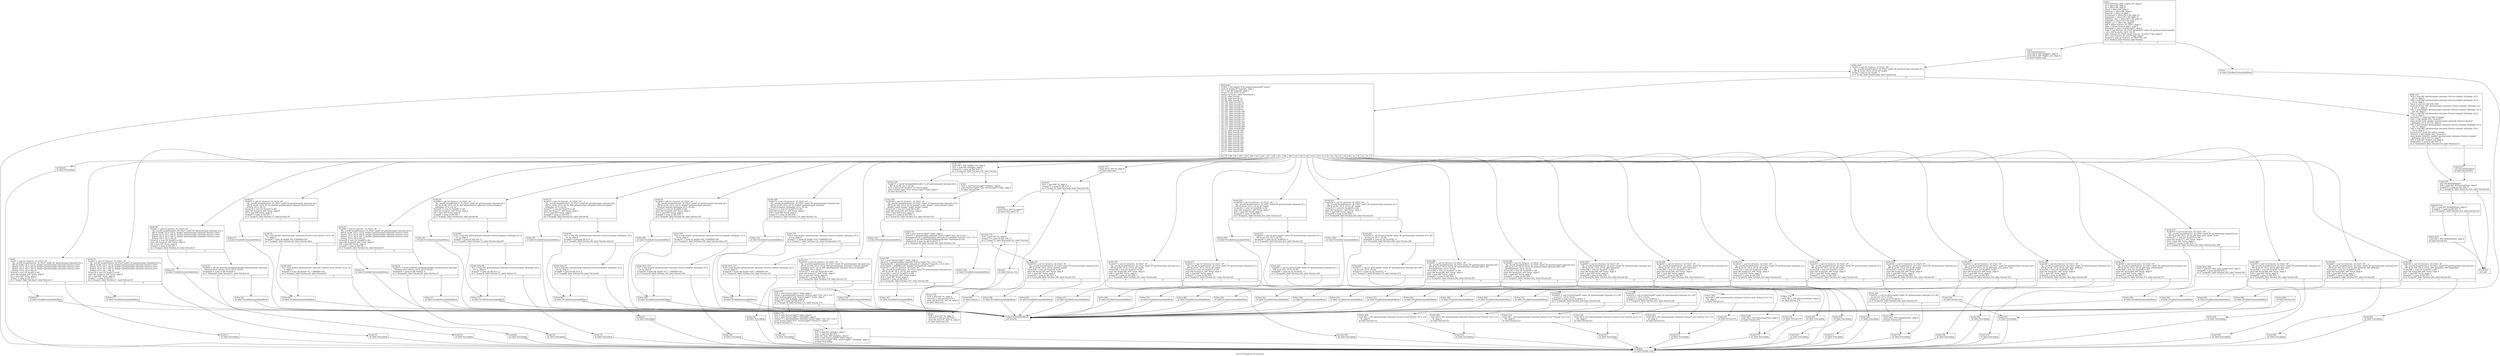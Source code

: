digraph "CFG for 'ReadEnvFile' function" {
	label="CFG for 'ReadEnvFile' function";

	Node0x5ec8160 [shape=record,label="{entry:\l  %EnvFileName.addr = alloca i8*, align 8\l  %i = alloca i64, align 8\l  %j = alloca i64, align 8\l  %stat = alloca i64, align 8\l  %dummy = alloca i64, align 8\l  %opcode = alloca i8, align 1\l  %command = alloca [30 x i8], align 16\l  %opparam = alloca [30 x i8], align 16\l  %dummy_char = alloca [60 x i8], align 16\l  %datafile = alloca [10 x i8], align 1\l  %lights_set = alloca i64, align 8\l  %pf = alloca %struct._IO_FILE*, align 8\l  %lptr = alloca %struct.light*, align 8\l  %lastlight = alloca %struct.light*, align 8\l  %call = call %struct._IO_FILE* @fopen(i8* undef, i8* getelementptr inbounds\l... ([2 x i8]* @.str.83, i32 0, i32 0))\l  store %struct._IO_FILE* %call, %struct._IO_FILE** %pf, align 8\l  %0 = load %struct._IO_FILE** %pf, align 8\l  %tobool = icmp ne %struct._IO_FILE* %0, null\l  br i1 %tobool, label %if.end, label %if.then\l|{<s0>T|<s1>F}}"];
	Node0x5ec8160:s0 -> Node0x5f25730;
	Node0x5ec8160:s1 -> Node0x5f256e0;
	Node0x5f256e0 [shape=record,label="{if.then:                                          \l  br label %UnifiedUnreachableBlock\l}"];
	Node0x5f256e0 -> Node0x5f28930;
	Node0x5f25730 [shape=record,label="{if.end:                                           \l  call void @InitEnv()\l  store i64 0, i64* @nlights, align 8\l  store i64 0, i64* %lights_set, align 8\l  br label %while.cond\l}"];
	Node0x5f25730 -> Node0x5f25780;
	Node0x5f25780 [shape=record,label="{while.cond:                                       \l  %call2 = call i32 (%struct._IO_FILE*, i8*, ...)\l... *@__isoc99_fscanf(%struct._IO_FILE* undef, i8* getelementptr inbounds ([3 x\l... i8]* @.str.85, i32 0, i32 0), i8* undef)\l  %cmp = icmp ne i32 %call2, -1\l  br i1 %cmp, label %while.body, label %while.end\l|{<s0>T|<s1>F}}"];
	Node0x5f25780:s0 -> Node0x5f257d0;
	Node0x5f25780:s1 -> Node0x5f28750;
	Node0x5f257d0 [shape=record,label="{while.body:                                       \l  %call4 = call signext i8 @LookupCommand(i8* undef)\l  store i8 %call4, i8* %opcode, align 1\l  %1 = load i8* %opcode, align 1\l  %conv = sext i8 %1 to i32\l  switch i32 %conv, label %sw.default [\l    i32 97, label %sw.bb\l    i32 98, label %sw.bb.12\l    i32 99, label %sw.bb.20\l    i32 100, label %sw.bb.32\l    i32 120, label %sw.bb.47\l    i32 106, label %sw.bb.59\l    i32 103, label %sw.bb.75\l    i32 104, label %sw.bb.93\l    i32 107, label %sw.bb.109\l    i32 102, label %sw.bb.125\l    i32 101, label %sw.bb.133\l    i32 108, label %sw.bb.175\l    i32 109, label %sw.bb.195\l    i32 110, label %sw.bb.211\l    i32 105, label %sw.bb.228\l    i32 119, label %sw.bb.254\l    i32 113, label %sw.bb.280\l    i32 115, label %sw.bb.288\l    i32 51, label %sw.bb.296\l    i32 52, label %sw.bb.304\l    i32 53, label %sw.bb.312\l    i32 54, label %sw.bb.321\l    i32 55, label %sw.bb.336\l    i32 56, label %sw.bb.351\l    i32 64, label %sw.bb.359\l    i32 35, label %sw.bb.367\l    i32 36, label %sw.bb.375\l    i32 42, label %sw.bb.386\l    i32 43, label %sw.bb.394\l    i32 37, label %sw.bb.402\l  ]\l|{<s0>def|<s1>97|<s2>98|<s3>99|<s4>100|<s5>120|<s6>106|<s7>103|<s8>104|<s9>107|<s10>102|<s11>101|<s12>108|<s13>109|<s14>110|<s15>105|<s16>119|<s17>113|<s18>115|<s19>51|<s20>52|<s21>53|<s22>54|<s23>55|<s24>56|<s25>64|<s26>35|<s27>36|<s28>42|<s29>43|<s30>37}}"];
	Node0x5f257d0:s0 -> Node0x5f286b0;
	Node0x5f257d0:s1 -> Node0x5f25820;
	Node0x5f257d0:s2 -> Node0x5f25910;
	Node0x5f257d0:s3 -> Node0x5f25a00;
	Node0x5f257d0:s4 -> Node0x5f25b90;
	Node0x5f257d0:s5 -> Node0x5f25d70;
	Node0x5f257d0:s6 -> Node0x5f25f00;
	Node0x5f257d0:s7 -> Node0x5f260e0;
	Node0x5f257d0:s8 -> Node0x5f262c0;
	Node0x5f257d0:s9 -> Node0x5f264a0;
	Node0x5f257d0:s10 -> Node0x5f26680;
	Node0x5f257d0:s11 -> Node0x5f26770;
	Node0x5f257d0:s12 -> Node0x5f26b30;
	Node0x5f257d0:s13 -> Node0x5f26ea0;
	Node0x5f257d0:s14 -> Node0x5f27080;
	Node0x5f257d0:s15 -> Node0x5f27260;
	Node0x5f257d0:s16 -> Node0x5f27530;
	Node0x5f257d0:s17 -> Node0x5f27800;
	Node0x5f257d0:s18 -> Node0x5f278f0;
	Node0x5f257d0:s19 -> Node0x5f279e0;
	Node0x5f257d0:s20 -> Node0x5f27ad0;
	Node0x5f257d0:s21 -> Node0x5f27bc0;
	Node0x5f257d0:s22 -> Node0x5f27cb0;
	Node0x5f257d0:s23 -> Node0x5f27e40;
	Node0x5f257d0:s24 -> Node0x5f27fd0;
	Node0x5f257d0:s25 -> Node0x5f280c0;
	Node0x5f257d0:s26 -> Node0x5f281b0;
	Node0x5f257d0:s27 -> Node0x5f282a0;
	Node0x5f257d0:s28 -> Node0x5f283e0;
	Node0x5f257d0:s29 -> Node0x5f284d0;
	Node0x5f257d0:s30 -> Node0x5f285c0;
	Node0x5f25820 [shape=record,label="{sw.bb:                                            \l  %call5 = call i32 (%struct._IO_FILE*, i8*, ...)\l... *@__isoc99_fscanf(%struct._IO_FILE* undef, i8* getelementptr inbounds ([12 x\l... i8]* @.str.86, i32 0, i32 0), double* getelementptr inbounds (%struct.view*\l... @View, i32 0, i32 0, i64 0), double* getelementptr inbounds (%struct.view*\l... @View, i32 0, i32 0, i64 1), double* getelementptr inbounds (%struct.view*\l... @View, i32 0, i32 0, i64 2))\l  %conv6 = sext i32 %call5 to i64\l  store i64 %conv6, i64* %stat, align 8\l  %2 = load i64* %stat, align 8\l  %cmp7 = icmp ne i64 %2, 3\l  br i1 %cmp7, label %if.then.9, label %if.end.11\l|{<s0>T|<s1>F}}"];
	Node0x5f25820:s0 -> Node0x5f25870;
	Node0x5f25820:s1 -> Node0x5f258c0;
	Node0x5f25870 [shape=record,label="{if.then.9:                                        \l  br label %UnifiedUnreachableBlock\l}"];
	Node0x5f25870 -> Node0x5f28930;
	Node0x5f258c0 [shape=record,label="{if.end.11:                                        \l  br label %sw.epilog\l}"];
	Node0x5f258c0 -> Node0x5f28700;
	Node0x5f25910 [shape=record,label="{sw.bb.12:                                         \l  %call13 = call i32 (%struct._IO_FILE*, i8*, ...)\l... *@__isoc99_fscanf(%struct._IO_FILE* undef, i8* getelementptr inbounds ([12 x\l... i8]* @.str.86, i32 0, i32 0), double* getelementptr inbounds (%struct.view*\l... @View, i32 0, i32 1, i64 0), double* getelementptr inbounds (%struct.view*\l... @View, i32 0, i32 1, i64 1), double* getelementptr inbounds (%struct.view*\l... @View, i32 0, i32 1, i64 2))\l  %conv14 = sext i32 %call13 to i64\l  store i64 %conv14, i64* %stat, align 8\l  %3 = load i64* %stat, align 8\l  %cmp15 = icmp ne i64 %3, 3\l  br i1 %cmp15, label %if.then.17, label %if.end.19\l|{<s0>T|<s1>F}}"];
	Node0x5f25910:s0 -> Node0x5f25960;
	Node0x5f25910:s1 -> Node0x5f259b0;
	Node0x5f25960 [shape=record,label="{if.then.17:                                       \l  br label %UnifiedUnreachableBlock\l}"];
	Node0x5f25960 -> Node0x5f28930;
	Node0x5f259b0 [shape=record,label="{if.end.19:                                        \l  br label %sw.epilog\l}"];
	Node0x5f259b0 -> Node0x5f28700;
	Node0x5f25a00 [shape=record,label="{sw.bb.20:                                         \l  %call21 = call i32 (%struct._IO_FILE*, i8*, ...)\l... *@__isoc99_fscanf(%struct._IO_FILE* undef, i8* getelementptr inbounds ([12 x\l... i8]* @.str.86, i32 0, i32 0), double* getelementptr inbounds (%struct.view*\l... @View, i32 0, i32 5, i64 0), double* getelementptr inbounds (%struct.view*\l... @View, i32 0, i32 5, i64 1), double* getelementptr inbounds (%struct.view*\l... @View, i32 0, i32 5, i64 2))\l  %conv22 = sext i32 %call21 to i64\l  store i64 %conv22, i64* %stat, align 8\l  %4 = load i64* %stat, align 8\l  %cmp23 = icmp ne i64 %4, 3\l  br i1 %cmp23, label %if.then.25, label %if.end.27\l|{<s0>T|<s1>F}}"];
	Node0x5f25a00:s0 -> Node0x5f25a50;
	Node0x5f25a00:s1 -> Node0x5f25aa0;
	Node0x5f25a50 [shape=record,label="{if.then.25:                                       \l  br label %UnifiedUnreachableBlock\l}"];
	Node0x5f25a50 -> Node0x5f28930;
	Node0x5f25aa0 [shape=record,label="{if.end.27:                                        \l  %call28 = call i64 @VerifyColorRange(double* getelementptr inbounds\l... (%struct.view* @View, i32 0, i32 5, i32 0))\l  %tobool29 = icmp ne i64 %call28, 0\l  br i1 %tobool29, label %if.end.31, label %if.then.30\l|{<s0>T|<s1>F}}"];
	Node0x5f25aa0:s0 -> Node0x5f25b40;
	Node0x5f25aa0:s1 -> Node0x5f25af0;
	Node0x5f25af0 [shape=record,label="{if.then.30:                                       \l  br label %UnifiedUnreachableBlock\l}"];
	Node0x5f25af0 -> Node0x5f28930;
	Node0x5f25b40 [shape=record,label="{if.end.31:                                        \l  br label %sw.epilog\l}"];
	Node0x5f25b40 -> Node0x5f28700;
	Node0x5f25b90 [shape=record,label="{sw.bb.32:                                         \l  %call33 = call i32 (%struct._IO_FILE*, i8*, ...)\l... *@__isoc99_fscanf(%struct._IO_FILE* undef, i8* getelementptr inbounds ([4 x\l... i8]* @.str.90, i32 0, i32 0), double* getelementptr inbounds (%struct.view*\l... @View, i32 0, i32 7))\l  %conv34 = sext i32 %call33 to i64\l  store i64 %conv34, i64* %stat, align 8\l  %5 = load i64* %stat, align 8\l  %cmp35 = icmp ne i64 %5, 1\l  br i1 %cmp35, label %if.then.37, label %if.end.39\l|{<s0>T|<s1>F}}"];
	Node0x5f25b90:s0 -> Node0x5f25be0;
	Node0x5f25b90:s1 -> Node0x5f25c30;
	Node0x5f25be0 [shape=record,label="{if.then.37:                                       \l  br label %UnifiedUnreachableBlock\l}"];
	Node0x5f25be0 -> Node0x5f28930;
	Node0x5f25c30 [shape=record,label="{if.end.39:                                        \l  %6 = load double* getelementptr inbounds (%struct.view* @View, i32 0, i32\l... 7), align 8\l  %cmp40 = fcmp olt double %6, 0.000000e+00\l  br i1 %cmp40, label %if.then.44, label %lor.lhs.false\l|{<s0>T|<s1>F}}"];
	Node0x5f25c30:s0 -> Node0x5f25cd0;
	Node0x5f25c30:s1 -> Node0x5f25c80;
	Node0x5f25c80 [shape=record,label="{lor.lhs.false:                                    \l  %7 = load double* getelementptr inbounds (%struct.view* @View, i32 0, i32\l... 7), align 8\l  %cmp42 = fcmp ogt double %7, 1.000000e+02\l  br i1 %cmp42, label %if.then.44, label %if.end.46\l|{<s0>T|<s1>F}}"];
	Node0x5f25c80:s0 -> Node0x5f25cd0;
	Node0x5f25c80:s1 -> Node0x5f25d20;
	Node0x5f25cd0 [shape=record,label="{if.then.44:                                       \l  br label %UnifiedUnreachableBlock\l}"];
	Node0x5f25cd0 -> Node0x5f28930;
	Node0x5f25d20 [shape=record,label="{if.end.46:                                        \l  br label %sw.epilog\l}"];
	Node0x5f25d20 -> Node0x5f28700;
	Node0x5f25d70 [shape=record,label="{sw.bb.47:                                         \l  %call48 = call i32 (%struct._IO_FILE*, i8*, ...)\l... *@__isoc99_fscanf(%struct._IO_FILE* undef, i8* getelementptr inbounds ([12 x\l... i8]* @.str.86, i32 0, i32 0), double* getelementptr inbounds (%struct.view*\l... @View, i32 0, i32 8, i64 0), double* getelementptr inbounds (%struct.view*\l... @View, i32 0, i32 8, i64 1), double* getelementptr inbounds (%struct.view*\l... @View, i32 0, i32 8, i64 2))\l  %conv49 = sext i32 %call48 to i64\l  store i64 %conv49, i64* %stat, align 8\l  %8 = load i64* %stat, align 8\l  %cmp50 = icmp ne i64 %8, 3\l  br i1 %cmp50, label %if.then.52, label %if.end.54\l|{<s0>T|<s1>F}}"];
	Node0x5f25d70:s0 -> Node0x5f25dc0;
	Node0x5f25d70:s1 -> Node0x5f25e10;
	Node0x5f25dc0 [shape=record,label="{if.then.52:                                       \l  br label %UnifiedUnreachableBlock\l}"];
	Node0x5f25dc0 -> Node0x5f28930;
	Node0x5f25e10 [shape=record,label="{if.end.54:                                        \l  %call55 = call i64 @VerifyColorRange(double* getelementptr inbounds\l... (%struct.view* @View, i32 0, i32 8, i32 0))\l  %tobool56 = icmp ne i64 %call55, 0\l  br i1 %tobool56, label %if.end.58, label %if.then.57\l|{<s0>T|<s1>F}}"];
	Node0x5f25e10:s0 -> Node0x5f25eb0;
	Node0x5f25e10:s1 -> Node0x5f25e60;
	Node0x5f25e60 [shape=record,label="{if.then.57:                                       \l  br label %UnifiedUnreachableBlock\l}"];
	Node0x5f25e60 -> Node0x5f28930;
	Node0x5f25eb0 [shape=record,label="{if.end.58:                                        \l  br label %sw.epilog\l}"];
	Node0x5f25eb0 -> Node0x5f28700;
	Node0x5f25f00 [shape=record,label="{sw.bb.59:                                         \l  %call60 = call i32 (%struct._IO_FILE*, i8*, ...)\l... *@__isoc99_fscanf(%struct._IO_FILE* undef, i8* getelementptr inbounds ([4 x\l... i8]* @.str.94, i32 0, i32 0), i64* getelementptr inbounds (%struct.display*\l... @Display, i32 0, i32 1))\l  %conv61 = sext i32 %call60 to i64\l  store i64 %conv61, i64* %stat, align 8\l  %9 = load i64* %stat, align 8\l  %cmp62 = icmp ne i64 %9, 1\l  br i1 %cmp62, label %if.then.64, label %if.end.66\l|{<s0>T|<s1>F}}"];
	Node0x5f25f00:s0 -> Node0x5f25f50;
	Node0x5f25f00:s1 -> Node0x5f25fa0;
	Node0x5f25f50 [shape=record,label="{if.then.64:                                       \l  br label %UnifiedUnreachableBlock\l}"];
	Node0x5f25f50 -> Node0x5f28930;
	Node0x5f25fa0 [shape=record,label="{if.end.66:                                        \l  %10 = load i64* getelementptr inbounds (%struct.display* @Display, i32 0,\l... i32 1), align 8\l  %cmp67 = icmp slt i64 %10, 0\l  br i1 %cmp67, label %if.then.72, label %lor.lhs.false.69\l|{<s0>T|<s1>F}}"];
	Node0x5f25fa0:s0 -> Node0x5f26040;
	Node0x5f25fa0:s1 -> Node0x5f25ff0;
	Node0x5f25ff0 [shape=record,label="{lor.lhs.false.69:                                 \l  %11 = load i64* getelementptr inbounds (%struct.display* @Display, i32 0,\l... i32 1), align 8\l  %cmp70 = icmp sgt i64 %11, 3\l  br i1 %cmp70, label %if.then.72, label %if.end.74\l|{<s0>T|<s1>F}}"];
	Node0x5f25ff0:s0 -> Node0x5f26040;
	Node0x5f25ff0:s1 -> Node0x5f26090;
	Node0x5f26040 [shape=record,label="{if.then.72:                                       \l  br label %UnifiedUnreachableBlock\l}"];
	Node0x5f26040 -> Node0x5f28930;
	Node0x5f26090 [shape=record,label="{if.end.74:                                        \l  br label %sw.epilog\l}"];
	Node0x5f26090 -> Node0x5f28700;
	Node0x5f260e0 [shape=record,label="{sw.bb.75:                                         \l  %call76 = call i32 (%struct._IO_FILE*, i8*, ...)\l... *@__isoc99_fscanf(%struct._IO_FILE* undef, i8* getelementptr inbounds ([4 x\l... i8]* @.str.94, i32 0, i32 0), i64* getelementptr inbounds (%struct.display*\l... @Display, i32 0, i32 0))\l  %conv77 = sext i32 %call76 to i64\l  store i64 %conv77, i64* %stat, align 8\l  %12 = load i64* %stat, align 8\l  %cmp80 = icmp ne i64 %12, 1\l  br i1 %cmp80, label %if.then.82, label %if.end.84\l|{<s0>T|<s1>F}}"];
	Node0x5f260e0:s0 -> Node0x5f26130;
	Node0x5f260e0:s1 -> Node0x5f26180;
	Node0x5f26130 [shape=record,label="{if.then.82:                                       \l  br label %UnifiedUnreachableBlock\l}"];
	Node0x5f26130 -> Node0x5f28930;
	Node0x5f26180 [shape=record,label="{if.end.84:                                        \l  %13 = load i64* getelementptr inbounds (%struct.display* @Display, i32 0,\l... i32 0), align 8\l  %cmp85 = icmp sgt i64 %13, 5\l  br i1 %cmp85, label %if.then.90, label %lor.lhs.false.87\l|{<s0>T|<s1>F}}"];
	Node0x5f26180:s0 -> Node0x5f26220;
	Node0x5f26180:s1 -> Node0x5f261d0;
	Node0x5f261d0 [shape=record,label="{lor.lhs.false.87:                                 \l  %14 = load i64* getelementptr inbounds (%struct.display* @Display, i32 0,\l... i32 0), align 8\l  %cmp88 = icmp slt i64 %14, 0\l  br i1 %cmp88, label %if.then.90, label %if.end.92\l|{<s0>T|<s1>F}}"];
	Node0x5f261d0:s0 -> Node0x5f26220;
	Node0x5f261d0:s1 -> Node0x5f26270;
	Node0x5f26220 [shape=record,label="{if.then.90:                                       \l  br label %UnifiedUnreachableBlock\l}"];
	Node0x5f26220 -> Node0x5f28930;
	Node0x5f26270 [shape=record,label="{if.end.92:                                        \l  br label %sw.epilog\l}"];
	Node0x5f26270 -> Node0x5f28700;
	Node0x5f262c0 [shape=record,label="{sw.bb.93:                                         \l  %call94 = call i32 (%struct._IO_FILE*, i8*, ...)\l... *@__isoc99_fscanf(%struct._IO_FILE* undef, i8* getelementptr inbounds ([4 x\l... i8]* @.str.90, i32 0, i32 0), double* getelementptr inbounds\l... (%struct.display* @Display, i32 0, i32 8))\l  %conv95 = sext i32 %call94 to i64\l  store i64 %conv95, i64* %stat, align 8\l  %15 = load i64* %stat, align 8\l  %cmp96 = icmp ne i64 %15, 1\l  br i1 %cmp96, label %if.then.98, label %if.end.100\l|{<s0>T|<s1>F}}"];
	Node0x5f262c0:s0 -> Node0x5f26310;
	Node0x5f262c0:s1 -> Node0x5f26360;
	Node0x5f26310 [shape=record,label="{if.then.98:                                       \l  br label %UnifiedUnreachableBlock\l}"];
	Node0x5f26310 -> Node0x5f28930;
	Node0x5f26360 [shape=record,label="{if.end.100:                                       \l  %16 = load double* getelementptr inbounds (%struct.display* @Display, i32 0,\l... i32 8), align 8\l  %cmp101 = fcmp olt double %16, 0.000000e+00\l  br i1 %cmp101, label %if.then.106, label %lor.lhs.false.103\l|{<s0>T|<s1>F}}"];
	Node0x5f26360:s0 -> Node0x5f26400;
	Node0x5f26360:s1 -> Node0x5f263b0;
	Node0x5f263b0 [shape=record,label="{lor.lhs.false.103:                                \l  %17 = load double* getelementptr inbounds (%struct.display* @Display, i32 0,\l... i32 8), align 8\l  %cmp104 = fcmp ogt double %17, 1.000000e+00\l  br i1 %cmp104, label %if.then.106, label %if.end.108\l|{<s0>T|<s1>F}}"];
	Node0x5f263b0:s0 -> Node0x5f26400;
	Node0x5f263b0:s1 -> Node0x5f26450;
	Node0x5f26400 [shape=record,label="{if.then.106:                                      \l  br label %UnifiedUnreachableBlock\l}"];
	Node0x5f26400 -> Node0x5f28930;
	Node0x5f26450 [shape=record,label="{if.end.108:                                       \l  br label %sw.epilog\l}"];
	Node0x5f26450 -> Node0x5f28700;
	Node0x5f264a0 [shape=record,label="{sw.bb.109:                                        \l  %call110 = call i32 (%struct._IO_FILE*, i8*, ...)\l... *@__isoc99_fscanf(%struct._IO_FILE* undef, i8* getelementptr inbounds ([4 x\l... i8]* @.str.90, i32 0, i32 0), double* getelementptr inbounds\l... (%struct.display* @Display, i32 0, i32 4))\l  %conv111 = sext i32 %call110 to i64\l  store i64 %conv111, i64* %stat, align 8\l  %18 = load i64* %stat, align 8\l  %cmp112 = icmp ne i64 %18, 1\l  br i1 %cmp112, label %if.then.114, label %if.end.116\l|{<s0>T|<s1>F}}"];
	Node0x5f264a0:s0 -> Node0x5f264f0;
	Node0x5f264a0:s1 -> Node0x5f26540;
	Node0x5f264f0 [shape=record,label="{if.then.114:                                      \l  br label %UnifiedUnreachableBlock\l}"];
	Node0x5f264f0 -> Node0x5f28930;
	Node0x5f26540 [shape=record,label="{if.end.116:                                       \l  %19 = load double* getelementptr inbounds (%struct.display* @Display, i32 0,\l... i32 4), align 8\l  %cmp117 = fcmp olt double %19, 0.000000e+00\l  br i1 %cmp117, label %if.then.122, label %lor.lhs.false.119\l|{<s0>T|<s1>F}}"];
	Node0x5f26540:s0 -> Node0x5f265e0;
	Node0x5f26540:s1 -> Node0x5f26590;
	Node0x5f26590 [shape=record,label="{lor.lhs.false.119:                                \l  %20 = load double* getelementptr inbounds (%struct.display* @Display, i32 0,\l... i32 4), align 8\l  %cmp120 = fcmp ogt double %20, 1.000000e+00\l  br i1 %cmp120, label %if.then.122, label %if.end.124\l|{<s0>T|<s1>F}}"];
	Node0x5f26590:s0 -> Node0x5f265e0;
	Node0x5f26590:s1 -> Node0x5f26630;
	Node0x5f265e0 [shape=record,label="{if.then.122:                                      \l  br label %UnifiedUnreachableBlock\l}"];
	Node0x5f265e0 -> Node0x5f28930;
	Node0x5f26630 [shape=record,label="{if.end.124:                                       \l  br label %sw.epilog\l}"];
	Node0x5f26630 -> Node0x5f28700;
	Node0x5f26680 [shape=record,label="{sw.bb.125:                                        \l  %call126 = call i32 (%struct._IO_FILE*, i8*, ...)\l... *@__isoc99_fscanf(%struct._IO_FILE* undef, i8* getelementptr inbounds ([8 x\l... i8]* @.str.104, i32 0, i32 0), i64* getelementptr inbounds (%struct.display*\l... @Display, i32 0, i32 5), i64* getelementptr inbounds (%struct.display*\l... @Display, i32 0, i32 6))\l  %conv127 = sext i32 %call126 to i64\l  store i64 %conv127, i64* %stat, align 8\l  %21 = load i64* %stat, align 8\l  %cmp128 = icmp ne i64 %21, 2\l  br i1 %cmp128, label %if.then.130, label %if.end.132\l|{<s0>T|<s1>F}}"];
	Node0x5f26680:s0 -> Node0x5f266d0;
	Node0x5f26680:s1 -> Node0x5f26720;
	Node0x5f266d0 [shape=record,label="{if.then.130:                                      \l  br label %UnifiedUnreachableBlock\l}"];
	Node0x5f266d0 -> Node0x5f28930;
	Node0x5f26720 [shape=record,label="{if.end.132:                                       \l  br label %sw.epilog\l}"];
	Node0x5f26720 -> Node0x5f28700;
	Node0x5f26770 [shape=record,label="{sw.bb.133:                                        \l  store i64 1, i64* %lights_set, align 8\l  %22 = load i64* @nlights, align 8\l  %cmp134 = icmp sgt i64 %22, 0\l  br i1 %cmp134, label %if.then.136, label %if.else\l|{<s0>T|<s1>F}}"];
	Node0x5f26770:s0 -> Node0x5f267c0;
	Node0x5f26770:s1 -> Node0x5f26810;
	Node0x5f267c0 [shape=record,label="{if.then.136:                                      \l  %call137 = call i8* @GlobalMalloc(i64 72, i8* getelementptr inbounds ([6 x\l... i8]* @.str.80, i32 0, i32 0))\l  %23 = bitcast i8* %call137 to %struct.light*\l  store %struct.light* %23, %struct.light** %lptr, align 8\l  br label %if.end.138\l}"];
	Node0x5f267c0 -> Node0x5f26860;
	Node0x5f26810 [shape=record,label="{if.else:                                          \l  %24 = load %struct.light** @lights, align 8\l  store %struct.light* %24, %struct.light** %lptr, align 8\l  br label %if.end.138\l}"];
	Node0x5f26810 -> Node0x5f26860;
	Node0x5f26860 [shape=record,label="{if.end.138:                                       \l  %call148 = call i32 (%struct._IO_FILE*, i8*, ...)\l... *@__isoc99_fscanf(%struct._IO_FILE* undef, i8* getelementptr inbounds ([24 x\l... i8]* @.str.106, i32 0, i32 0), double* undef, double* undef, double* undef,\l... double* undef, double* undef, double* undef)\l  %conv149 = sext i32 %call148 to i64\l  store i64 %conv149, i64* %stat, align 8\l  %25 = load i64* %stat, align 8\l  %cmp150 = icmp ne i64 %25, 6\l  br i1 %cmp150, label %if.then.152, label %if.end.154\l|{<s0>T|<s1>F}}"];
	Node0x5f26860:s0 -> Node0x5f268b0;
	Node0x5f26860:s1 -> Node0x5f26900;
	Node0x5f268b0 [shape=record,label="{if.then.152:                                      \l  br label %UnifiedUnreachableBlock\l}"];
	Node0x5f268b0 -> Node0x5f28930;
	Node0x5f26900 [shape=record,label="{if.end.154:                                       \l  %26 = load %struct.light** %lptr, align 8\l  %col155 = getelementptr inbounds %struct.light* %26, i32 0, i32 1\l  %arraydecay156 = getelementptr inbounds [3 x double]* %col155, i32 0, i32 0\l  %call157 = call i64 @VerifyColorRange(double* %arraydecay156)\l  %tobool158 = icmp ne i64 %call157, 0\l  br i1 %tobool158, label %if.end.160, label %if.then.159\l|{<s0>T|<s1>F}}"];
	Node0x5f26900:s0 -> Node0x5f269a0;
	Node0x5f26900:s1 -> Node0x5f26950;
	Node0x5f26950 [shape=record,label="{if.then.159:                                      \l  br label %UnifiedUnreachableBlock\l}"];
	Node0x5f26950 -> Node0x5f28930;
	Node0x5f269a0 [shape=record,label="{if.end.160:                                       \l  %27 = load %struct.light** %lptr, align 8\l  %pos161 = getelementptr inbounds %struct.light* %27, i32 0, i32 0\l  %arrayidx162 = getelementptr inbounds [4 x double]* %pos161, i32 0, i64 3\l  store double 1.000000e+00, double* %arrayidx162, align 8\l  %call163 = call i32 (%struct._IO_FILE*, i8*, ...)\l... *@__isoc99_fscanf(%struct._IO_FILE* undef, i8* getelementptr inbounds ([4 x\l... i8]* @.str.94, i32 0, i32 0), i64* undef)\l  %conv164 = sext i32 %call163 to i64\l  store i64 %conv164, i64* %stat, align 8\l  %28 = load i64* %stat, align 8\l  %cmp165 = icmp ne i64 %28, 1\l  br i1 %cmp165, label %if.then.167, label %if.end.169\l|{<s0>T|<s1>F}}"];
	Node0x5f269a0:s0 -> Node0x5f269f0;
	Node0x5f269a0:s1 -> Node0x5f26a40;
	Node0x5f269f0 [shape=record,label="{if.then.167:                                      \l  br label %UnifiedUnreachableBlock\l}"];
	Node0x5f269f0 -> Node0x5f28930;
	Node0x5f26a40 [shape=record,label="{if.end.169:                                       \l  %29 = load %struct.light** %lptr, align 8\l  %next = getelementptr inbounds %struct.light* %29, i32 0, i32 3\l  store %struct.light* null, %struct.light** %next, align 8\l  %30 = load i64* @nlights, align 8\l  %cmp170 = icmp sgt i64 %30, 0\l  br i1 %cmp170, label %if.then.172, label %if.end.174\l|{<s0>T|<s1>F}}"];
	Node0x5f26a40:s0 -> Node0x5f26a90;
	Node0x5f26a40:s1 -> Node0x5f26ae0;
	Node0x5f26a90 [shape=record,label="{if.then.172:                                      \l  %31 = load %struct.light** %lptr, align 8\l  %32 = load %struct.light** %lastlight, align 8\l  %next173 = getelementptr inbounds %struct.light* %32, i32 0, i32 3\l  store %struct.light* %31, %struct.light** %next173, align 8\l  br label %if.end.174\l}"];
	Node0x5f26a90 -> Node0x5f26ae0;
	Node0x5f26ae0 [shape=record,label="{if.end.174:                                       \l  %33 = load i64* @nlights, align 8\l  %inc = add nsw i64 %33, 1\l  store i64 %inc, i64* @nlights, align 8\l  %34 = load %struct.light** %lptr, align 8\l  store %struct.light* %34, %struct.light** %lastlight, align 8\l  br label %sw.epilog\l}"];
	Node0x5f26ae0 -> Node0x5f28700;
	Node0x5f26b30 [shape=record,label="{sw.bb.175:                                        \l  store i64 0, i64* %i, align 8\l  br label %for.cond\l}"];
	Node0x5f26b30 -> Node0x5f26b80;
	Node0x5f26b80 [shape=record,label="{for.cond:                                         \l  %35 = load i64* %i, align 8\l  %cmp176 = icmp slt i64 %35, 4\l  br i1 %cmp176, label %for.body, label %for.end.194\l|{<s0>T|<s1>F}}"];
	Node0x5f26b80:s0 -> Node0x5f26bd0;
	Node0x5f26b80:s1 -> Node0x5f26e50;
	Node0x5f26bd0 [shape=record,label="{for.body:                                         \l  store i64 0, i64* %j, align 8\l  br label %for.cond.178\l}"];
	Node0x5f26bd0 -> Node0x5f26c20;
	Node0x5f26c20 [shape=record,label="{for.cond.178:                                     \l  %36 = load i64* %j, align 8\l  %cmp179 = icmp slt i64 %36, 4\l  br i1 %cmp179, label %for.body.181, label %for.end\l|{<s0>T|<s1>F}}"];
	Node0x5f26c20:s0 -> Node0x5f26c70;
	Node0x5f26c20:s1 -> Node0x5f26db0;
	Node0x5f26c70 [shape=record,label="{for.body.181:                                     \l  %call184 = call i32 (%struct._IO_FILE*, i8*, ...)\l... *@__isoc99_fscanf(%struct._IO_FILE* undef, i8* getelementptr inbounds ([4 x\l... i8]* @.str.90, i32 0, i32 0), double* undef)\l  %conv185 = sext i32 %call184 to i64\l  store i64 %conv185, i64* %stat, align 8\l  %37 = load i64* %stat, align 8\l  %cmp186 = icmp ne i64 %37, 1\l  br i1 %cmp186, label %if.then.188, label %if.end.190\l|{<s0>T|<s1>F}}"];
	Node0x5f26c70:s0 -> Node0x5f26cc0;
	Node0x5f26c70:s1 -> Node0x5f26d10;
	Node0x5f26cc0 [shape=record,label="{if.then.188:                                      \l  br label %UnifiedUnreachableBlock\l}"];
	Node0x5f26cc0 -> Node0x5f28930;
	Node0x5f26d10 [shape=record,label="{if.end.190:                                       \l  br label %for.inc\l}"];
	Node0x5f26d10 -> Node0x5f26d60;
	Node0x5f26d60 [shape=record,label="{for.inc:                                          \l  %38 = load i64* %j, align 8\l  %inc191 = add nsw i64 %38, 1\l  store i64 %inc191, i64* %j, align 8\l  br label %for.cond.178\l}"];
	Node0x5f26d60 -> Node0x5f26c20;
	Node0x5f26db0 [shape=record,label="{for.end:                                          \l  br label %for.inc.192\l}"];
	Node0x5f26db0 -> Node0x5f26e00;
	Node0x5f26e00 [shape=record,label="{for.inc.192:                                      \l  %39 = load i64* %i, align 8\l  %inc193 = add nsw i64 %39, 1\l  store i64 %inc193, i64* %i, align 8\l  br label %for.cond\l}"];
	Node0x5f26e00 -> Node0x5f26b80;
	Node0x5f26e50 [shape=record,label="{for.end.194:                                      \l  br label %sw.epilog\l}"];
	Node0x5f26e50 -> Node0x5f28700;
	Node0x5f26ea0 [shape=record,label="{sw.bb.195:                                        \l  %call197 = call i32 (%struct._IO_FILE*, i8*, ...)\l... *@__isoc99_fscanf(%struct._IO_FILE* undef, i8* getelementptr inbounds ([3 x\l... i8]* @.str.85, i32 0, i32 0), i8* undef)\l  %conv198 = sext i32 %call197 to i64\l  store i64 %conv198, i64* %stat, align 8\l  %40 = load i64* %stat, align 8\l  %cmp199 = icmp ne i64 %40, 1\l  br i1 %cmp199, label %if.then.201, label %if.end.203\l|{<s0>T|<s1>F}}"];
	Node0x5f26ea0:s0 -> Node0x5f26ef0;
	Node0x5f26ea0:s1 -> Node0x5f26f40;
	Node0x5f26ef0 [shape=record,label="{if.then.201:                                      \l  br label %UnifiedUnreachableBlock\l}"];
	Node0x5f26ef0 -> Node0x5f28930;
	Node0x5f26f40 [shape=record,label="{if.end.203:                                       \l  %call205 = call i32 @strcmp(i8* undef, i8* getelementptr inbounds ([3 x i8]*\l... @.str.111, i32 0, i32 0))\l  %cmp206 = icmp eq i32 %call205, 0\l  br i1 %cmp206, label %if.then.208, label %if.else.209\l|{<s0>T|<s1>F}}"];
	Node0x5f26f40:s0 -> Node0x5f26f90;
	Node0x5f26f40:s1 -> Node0x5f26fe0;
	Node0x5f26f90 [shape=record,label="{if.then.208:                                      \l  store i64 1, i64* getelementptr inbounds (%struct.view* @View, i32 0, i32\l... 9), align 8\l  br label %if.end.210\l}"];
	Node0x5f26f90 -> Node0x5f27030;
	Node0x5f26fe0 [shape=record,label="{if.else.209:                                      \l  store i64 0, i64* getelementptr inbounds (%struct.view* @View, i32 0, i32\l... 9), align 8\l  br label %if.end.210\l}"];
	Node0x5f26fe0 -> Node0x5f27030;
	Node0x5f27030 [shape=record,label="{if.end.210:                                       \l  br label %sw.epilog\l}"];
	Node0x5f27030 -> Node0x5f28700;
	Node0x5f27080 [shape=record,label="{sw.bb.211:                                        \l  %call213 = call i32 (%struct._IO_FILE*, i8*, ...)\l... *@__isoc99_fscanf(%struct._IO_FILE* undef, i8* getelementptr inbounds ([3 x\l... i8]* @.str.85, i32 0, i32 0), i8* undef)\l  %conv214 = sext i32 %call213 to i64\l  store i64 %conv214, i64* %stat, align 8\l  %41 = load i64* %stat, align 8\l  %cmp215 = icmp ne i64 %41, 1\l  br i1 %cmp215, label %if.then.217, label %if.end.220\l|{<s0>T|<s1>F}}"];
	Node0x5f27080:s0 -> Node0x5f270d0;
	Node0x5f27080:s1 -> Node0x5f27120;
	Node0x5f270d0 [shape=record,label="{if.then.217:                                      \l  br label %UnifiedUnreachableBlock\l}"];
	Node0x5f270d0 -> Node0x5f28930;
	Node0x5f27120 [shape=record,label="{if.end.220:                                       \l  %call222 = call i32 @strcmp(i8* undef, i8* getelementptr inbounds ([3 x i8]*\l... @.str.111, i32 0, i32 0))\l  %cmp223 = icmp eq i32 %call222, 0\l  br i1 %cmp223, label %if.then.225, label %if.else.226\l|{<s0>T|<s1>F}}"];
	Node0x5f27120:s0 -> Node0x5f27170;
	Node0x5f27120:s1 -> Node0x5f271c0;
	Node0x5f27170 [shape=record,label="{if.then.225:                                      \l  store i64 1, i64* getelementptr inbounds (%struct.view* @View, i32 0, i32\l... 10), align 8\l  br label %if.end.227\l}"];
	Node0x5f27170 -> Node0x5f27210;
	Node0x5f271c0 [shape=record,label="{if.else.226:                                      \l  store i64 0, i64* getelementptr inbounds (%struct.view* @View, i32 0, i32\l... 10), align 8\l  br label %if.end.227\l}"];
	Node0x5f271c0 -> Node0x5f27210;
	Node0x5f27210 [shape=record,label="{if.end.227:                                       \l  br label %sw.epilog\l}"];
	Node0x5f27210 -> Node0x5f28700;
	Node0x5f27260 [shape=record,label="{sw.bb.228:                                        \l  %call230 = call i32 (%struct._IO_FILE*, i8*, ...)\l... *@__isoc99_fscanf(%struct._IO_FILE* undef, i8* getelementptr inbounds ([3 x\l... i8]* @.str.85, i32 0, i32 0), i8* undef)\l  %conv231 = sext i32 %call230 to i64\l  store i64 %conv231, i64* %stat, align 8\l  %42 = load i64* %stat, align 8\l  %cmp232 = icmp ne i64 %42, 1\l  br i1 %cmp232, label %if.then.234, label %if.end.237\l|{<s0>T|<s1>F}}"];
	Node0x5f27260:s0 -> Node0x5f272b0;
	Node0x5f27260:s1 -> Node0x5f27300;
	Node0x5f272b0 [shape=record,label="{if.then.234:                                      \l  br label %UnifiedUnreachableBlock\l}"];
	Node0x5f272b0 -> Node0x5f28930;
	Node0x5f27300 [shape=record,label="{if.end.237:                                       \l  %call239 = call i32 @strcmp(i8* undef, i8* getelementptr inbounds ([12 x\l... i8]* @.str.114, i32 0, i32 0))\l  %cmp240 = icmp eq i32 %call239, 0\l  br i1 %cmp240, label %if.then.242, label %if.else.243\l|{<s0>T|<s1>F}}"];
	Node0x5f27300:s0 -> Node0x5f27350;
	Node0x5f27300:s1 -> Node0x5f273a0;
	Node0x5f27350 [shape=record,label="{if.then.242:                                      \l  store i64 0, i64* getelementptr inbounds (%struct.view* @View, i32 0, i32\l... 6), align 8\l  br label %if.end.253\l}"];
	Node0x5f27350 -> Node0x5f274e0;
	Node0x5f273a0 [shape=record,label="{if.else.243:                                      \l  %call245 = call i32 @strcmp(i8* undef, i8* getelementptr inbounds ([13 x\l... i8]* @.str.115, i32 0, i32 0))\l  %cmp246 = icmp eq i32 %call245, 0\l  br i1 %cmp246, label %if.then.248, label %if.else.249\l|{<s0>T|<s1>F}}"];
	Node0x5f273a0:s0 -> Node0x5f273f0;
	Node0x5f273a0:s1 -> Node0x5f27440;
	Node0x5f273f0 [shape=record,label="{if.then.248:                                      \l  store i64 1, i64* getelementptr inbounds (%struct.view* @View, i32 0, i32\l... 6), align 8\l  br label %if.end.252\l}"];
	Node0x5f273f0 -> Node0x5f27490;
	Node0x5f27440 [shape=record,label="{if.else.249:                                      \l  br label %UnifiedUnreachableBlock\l}"];
	Node0x5f27440 -> Node0x5f28930;
	Node0x5f27490 [shape=record,label="{if.end.252:                                       \l  br label %if.end.253\l}"];
	Node0x5f27490 -> Node0x5f274e0;
	Node0x5f274e0 [shape=record,label="{if.end.253:                                       \l  br label %sw.epilog\l}"];
	Node0x5f274e0 -> Node0x5f28700;
	Node0x5f27530 [shape=record,label="{sw.bb.254:                                        \l  %call256 = call i32 (%struct._IO_FILE*, i8*, ...)\l... *@__isoc99_fscanf(%struct._IO_FILE* undef, i8* getelementptr inbounds ([3 x\l... i8]* @.str.85, i32 0, i32 0), i8* undef)\l  %conv257 = sext i32 %call256 to i64\l  store i64 %conv257, i64* %stat, align 8\l  %43 = load i64* %stat, align 8\l  %cmp258 = icmp ne i64 %43, 1\l  br i1 %cmp258, label %if.then.260, label %if.end.263\l|{<s0>T|<s1>F}}"];
	Node0x5f27530:s0 -> Node0x5f27580;
	Node0x5f27530:s1 -> Node0x5f275d0;
	Node0x5f27580 [shape=record,label="{if.then.260:                                      \l  br label %UnifiedUnreachableBlock\l}"];
	Node0x5f27580 -> Node0x5f28930;
	Node0x5f275d0 [shape=record,label="{if.end.263:                                       \l  %call265 = call i32 @strcmp(i8* undef, i8* getelementptr inbounds ([5 x i8]*\l... @.str.118, i32 0, i32 0))\l  %cmp266 = icmp eq i32 %call265, 0\l  br i1 %cmp266, label %if.then.268, label %if.else.269\l|{<s0>T|<s1>F}}"];
	Node0x5f275d0:s0 -> Node0x5f27620;
	Node0x5f275d0:s1 -> Node0x5f27670;
	Node0x5f27620 [shape=record,label="{if.then.268:                                      \l  store i64 0, i64* @TraversalType, align 8\l  br label %if.end.279\l}"];
	Node0x5f27620 -> Node0x5f277b0;
	Node0x5f27670 [shape=record,label="{if.else.269:                                      \l  %call271 = call i32 @strcmp(i8* undef, i8* getelementptr inbounds ([9 x i8]*\l... @.str.119, i32 0, i32 0))\l  %cmp272 = icmp eq i32 %call271, 0\l  br i1 %cmp272, label %if.then.274, label %if.else.275\l|{<s0>T|<s1>F}}"];
	Node0x5f27670:s0 -> Node0x5f276c0;
	Node0x5f27670:s1 -> Node0x5f27710;
	Node0x5f276c0 [shape=record,label="{if.then.274:                                      \l  store i64 1, i64* @TraversalType, align 8\l  br label %if.end.278\l}"];
	Node0x5f276c0 -> Node0x5f27760;
	Node0x5f27710 [shape=record,label="{if.else.275:                                      \l  br label %UnifiedUnreachableBlock\l}"];
	Node0x5f27710 -> Node0x5f28930;
	Node0x5f27760 [shape=record,label="{if.end.278:                                       \l  br label %if.end.279\l}"];
	Node0x5f27760 -> Node0x5f277b0;
	Node0x5f277b0 [shape=record,label="{if.end.279:                                       \l  br label %sw.epilog\l}"];
	Node0x5f277b0 -> Node0x5f28700;
	Node0x5f27800 [shape=record,label="{sw.bb.280:                                        \l  %call281 = call i32 (%struct._IO_FILE*, i8*, ...)\l... *@__isoc99_fscanf(%struct._IO_FILE* undef, i8* getelementptr inbounds ([4 x\l... i8]* @.str.121, i32 0, i32 0), i8* getelementptr inbounds ([80 x i8]*\l... @GeoFileName, i32 0, i32 0))\l  %conv282 = sext i32 %call281 to i64\l  store i64 %conv282, i64* %stat, align 8\l  %44 = load i64* %stat, align 8\l  %cmp283 = icmp ne i64 %44, 1\l  br i1 %cmp283, label %if.then.285, label %if.end.287\l|{<s0>T|<s1>F}}"];
	Node0x5f27800:s0 -> Node0x5f27850;
	Node0x5f27800:s1 -> Node0x5f278a0;
	Node0x5f27850 [shape=record,label="{if.then.285:                                      \l  br label %UnifiedUnreachableBlock\l}"];
	Node0x5f27850 -> Node0x5f28930;
	Node0x5f278a0 [shape=record,label="{if.end.287:                                       \l  br label %sw.epilog\l}"];
	Node0x5f278a0 -> Node0x5f28700;
	Node0x5f278f0 [shape=record,label="{sw.bb.288:                                        \l  %call289 = call i32 (%struct._IO_FILE*, i8*, ...)\l... *@__isoc99_fscanf(%struct._IO_FILE* undef, i8* getelementptr inbounds ([4 x\l... i8]* @.str.121, i32 0, i32 0), i8* getelementptr inbounds ([80 x i8]*\l... @PicFileName, i32 0, i32 0))\l  %conv290 = sext i32 %call289 to i64\l  store i64 %conv290, i64* %stat, align 8\l  %45 = load i64* %stat, align 8\l  %cmp291 = icmp ne i64 %45, 1\l  br i1 %cmp291, label %if.then.293, label %if.end.295\l|{<s0>T|<s1>F}}"];
	Node0x5f278f0:s0 -> Node0x5f27940;
	Node0x5f278f0:s1 -> Node0x5f27990;
	Node0x5f27940 [shape=record,label="{if.then.293:                                      \l  br label %UnifiedUnreachableBlock\l}"];
	Node0x5f27940 -> Node0x5f28930;
	Node0x5f27990 [shape=record,label="{if.end.295:                                       \l  br label %sw.epilog\l}"];
	Node0x5f27990 -> Node0x5f28700;
	Node0x5f279e0 [shape=record,label="{sw.bb.296:                                        \l  %call297 = call i32 (%struct._IO_FILE*, i8*, ...)\l... *@__isoc99_fscanf(%struct._IO_FILE* undef, i8* getelementptr inbounds ([4 x\l... i8]* @.str.94, i32 0, i32 0), i64* %dummy)\l  %conv298 = sext i32 %call297 to i64\l  store i64 %conv298, i64* %stat, align 8\l  %46 = load i64* %stat, align 8\l  %cmp299 = icmp ne i64 %46, 1\l  br i1 %cmp299, label %if.then.301, label %if.end.303\l|{<s0>T|<s1>F}}"];
	Node0x5f279e0:s0 -> Node0x5f27a30;
	Node0x5f279e0:s1 -> Node0x5f27a80;
	Node0x5f27a30 [shape=record,label="{if.then.301:                                      \l  br label %UnifiedUnreachableBlock\l}"];
	Node0x5f27a30 -> Node0x5f28930;
	Node0x5f27a80 [shape=record,label="{if.end.303:                                       \l  br label %sw.epilog\l}"];
	Node0x5f27a80 -> Node0x5f28700;
	Node0x5f27ad0 [shape=record,label="{sw.bb.304:                                        \l  %call305 = call i32 (%struct._IO_FILE*, i8*, ...)\l... *@__isoc99_fscanf(%struct._IO_FILE* undef, i8* getelementptr inbounds ([4 x\l... i8]* @.str.94, i32 0, i32 0), i64* %dummy)\l  %conv306 = sext i32 %call305 to i64\l  store i64 %conv306, i64* %stat, align 8\l  %47 = load i64* %stat, align 8\l  %cmp307 = icmp ne i64 %47, 1\l  br i1 %cmp307, label %if.then.309, label %if.end.311\l|{<s0>T|<s1>F}}"];
	Node0x5f27ad0:s0 -> Node0x5f27b20;
	Node0x5f27ad0:s1 -> Node0x5f27b70;
	Node0x5f27b20 [shape=record,label="{if.then.309:                                      \l  br label %UnifiedUnreachableBlock\l}"];
	Node0x5f27b20 -> Node0x5f28930;
	Node0x5f27b70 [shape=record,label="{if.end.311:                                       \l  br label %sw.epilog\l}"];
	Node0x5f27b70 -> Node0x5f28700;
	Node0x5f27bc0 [shape=record,label="{sw.bb.312:                                        \l  %call314 = call i32 (%struct._IO_FILE*, i8*, ...)\l... *@__isoc99_fscanf(%struct._IO_FILE* undef, i8* getelementptr inbounds ([3 x\l... i8]* @.str.85, i32 0, i32 0), i8* undef)\l  %conv315 = sext i32 %call314 to i64\l  store i64 %conv315, i64* %stat, align 8\l  %48 = load i64* %stat, align 8\l  %cmp316 = icmp ne i64 %48, 1\l  br i1 %cmp316, label %if.then.318, label %if.end.320\l|{<s0>T|<s1>F}}"];
	Node0x5f27bc0:s0 -> Node0x5f27c10;
	Node0x5f27bc0:s1 -> Node0x5f27c60;
	Node0x5f27c10 [shape=record,label="{if.then.318:                                      \l  br label %UnifiedUnreachableBlock\l}"];
	Node0x5f27c10 -> Node0x5f28930;
	Node0x5f27c60 [shape=record,label="{if.end.320:                                       \l  br label %sw.epilog\l}"];
	Node0x5f27c60 -> Node0x5f28700;
	Node0x5f27cb0 [shape=record,label="{sw.bb.321:                                        \l  %call323 = call i32 (%struct._IO_FILE*, i8*, ...)\l... *@__isoc99_fscanf(%struct._IO_FILE* undef, i8* getelementptr inbounds ([3 x\l... i8]* @.str.85, i32 0, i32 0), i8* undef)\l  %conv324 = sext i32 %call323 to i64\l  store i64 %conv324, i64* %stat, align 8\l  %49 = load i64* %stat, align 8\l  %cmp325 = icmp ne i64 %49, 1\l  br i1 %cmp325, label %if.then.327, label %if.end.329\l|{<s0>T|<s1>F}}"];
	Node0x5f27cb0:s0 -> Node0x5f27d00;
	Node0x5f27cb0:s1 -> Node0x5f27d50;
	Node0x5f27d00 [shape=record,label="{if.then.327:                                      \l  br label %UnifiedUnreachableBlock\l}"];
	Node0x5f27d00 -> Node0x5f28930;
	Node0x5f27d50 [shape=record,label="{if.end.329:                                       \l  %call331 = call i32 @strcmp(i8* undef, i8* getelementptr inbounds ([3 x i8]*\l... @.str.128, i32 0, i32 0))\l  %cmp332 = icmp eq i32 %call331, 0\l  br i1 %cmp332, label %if.then.334, label %if.end.335\l|{<s0>T|<s1>F}}"];
	Node0x5f27d50:s0 -> Node0x5f27da0;
	Node0x5f27d50:s1 -> Node0x5f27df0;
	Node0x5f27da0 [shape=record,label="{if.then.334:                                      \l  store i64 0, i64* @ModelNorm, align 8\l  br label %if.end.335\l}"];
	Node0x5f27da0 -> Node0x5f27df0;
	Node0x5f27df0 [shape=record,label="{if.end.335:                                       \l  br label %sw.epilog\l}"];
	Node0x5f27df0 -> Node0x5f28700;
	Node0x5f27e40 [shape=record,label="{sw.bb.336:                                        \l  %call338 = call i32 (%struct._IO_FILE*, i8*, ...)\l... *@__isoc99_fscanf(%struct._IO_FILE* undef, i8* getelementptr inbounds ([3 x\l... i8]* @.str.85, i32 0, i32 0), i8* undef)\l  %conv339 = sext i32 %call338 to i64\l  store i64 %conv339, i64* %stat, align 8\l  %50 = load i64* %stat, align 8\l  %cmp340 = icmp ne i64 %50, 1\l  br i1 %cmp340, label %if.then.342, label %if.end.344\l|{<s0>T|<s1>F}}"];
	Node0x5f27e40:s0 -> Node0x5f27e90;
	Node0x5f27e40:s1 -> Node0x5f27ee0;
	Node0x5f27e90 [shape=record,label="{if.then.342:                                      \l  br label %UnifiedUnreachableBlock\l}"];
	Node0x5f27e90 -> Node0x5f28930;
	Node0x5f27ee0 [shape=record,label="{if.end.344:                                       \l  br label %if.end.350\l}"];
	Node0x5f27ee0 -> Node0x5f27f80;
	Node0x5f27f30 [shape=record,label="{if.then.349:                                      \l  br label %if.end.350\l}"];
	Node0x5f27f30 -> Node0x5f27f80;
	Node0x5f27f80 [shape=record,label="{if.end.350:                                       \l  br label %sw.epilog\l}"];
	Node0x5f27f80 -> Node0x5f28700;
	Node0x5f27fd0 [shape=record,label="{sw.bb.351:                                        \l  %call352 = call i32 (%struct._IO_FILE*, i8*, ...)\l... *@__isoc99_fscanf(%struct._IO_FILE* undef, i8* getelementptr inbounds ([4 x\l... i8]* @.str.94, i32 0, i32 0), i64* @hu_max_prims_cell)\l  %conv353 = sext i32 %call352 to i64\l  store i64 %conv353, i64* %stat, align 8\l  %51 = load i64* %stat, align 8\l  %cmp354 = icmp ne i64 %51, 1\l  br i1 %cmp354, label %if.then.356, label %if.end.358\l|{<s0>T|<s1>F}}"];
	Node0x5f27fd0:s0 -> Node0x5f28020;
	Node0x5f27fd0:s1 -> Node0x5f28070;
	Node0x5f28020 [shape=record,label="{if.then.356:                                      \l  br label %UnifiedUnreachableBlock\l}"];
	Node0x5f28020 -> Node0x5f28930;
	Node0x5f28070 [shape=record,label="{if.end.358:                                       \l  br label %sw.epilog\l}"];
	Node0x5f28070 -> Node0x5f28700;
	Node0x5f280c0 [shape=record,label="{sw.bb.359:                                        \l  %call360 = call i32 (%struct._IO_FILE*, i8*, ...)\l... *@__isoc99_fscanf(%struct._IO_FILE* undef, i8* getelementptr inbounds ([4 x\l... i8]* @.str.94, i32 0, i32 0), i64* @hu_gridsize)\l  %conv361 = sext i32 %call360 to i64\l  store i64 %conv361, i64* %stat, align 8\l  %52 = load i64* %stat, align 8\l  %cmp362 = icmp ne i64 %52, 1\l  br i1 %cmp362, label %if.then.364, label %if.end.366\l|{<s0>T|<s1>F}}"];
	Node0x5f280c0:s0 -> Node0x5f28110;
	Node0x5f280c0:s1 -> Node0x5f28160;
	Node0x5f28110 [shape=record,label="{if.then.364:                                      \l  br label %UnifiedUnreachableBlock\l}"];
	Node0x5f28110 -> Node0x5f28930;
	Node0x5f28160 [shape=record,label="{if.end.366:                                       \l  br label %sw.epilog\l}"];
	Node0x5f28160 -> Node0x5f28700;
	Node0x5f281b0 [shape=record,label="{sw.bb.367:                                        \l  %call368 = call i32 (%struct._IO_FILE*, i8*, ...)\l... *@__isoc99_fscanf(%struct._IO_FILE* undef, i8* getelementptr inbounds ([4 x\l... i8]* @.str.94, i32 0, i32 0), i64* @hu_numbuckets)\l  %conv369 = sext i32 %call368 to i64\l  store i64 %conv369, i64* %stat, align 8\l  %53 = load i64* %stat, align 8\l  %cmp370 = icmp ne i64 %53, 1\l  br i1 %cmp370, label %if.then.372, label %if.end.374\l|{<s0>T|<s1>F}}"];
	Node0x5f281b0:s0 -> Node0x5f28200;
	Node0x5f281b0:s1 -> Node0x5f28250;
	Node0x5f28200 [shape=record,label="{if.then.372:                                      \l  br label %UnifiedUnreachableBlock\l}"];
	Node0x5f28200 -> Node0x5f28930;
	Node0x5f28250 [shape=record,label="{if.end.374:                                       \l  br label %sw.epilog\l}"];
	Node0x5f28250 -> Node0x5f28700;
	Node0x5f282a0 [shape=record,label="{sw.bb.375:                                        \l  %call376 = call i32 (%struct._IO_FILE*, i8*, ...)\l... *@__isoc99_fscanf(%struct._IO_FILE* undef, i8* getelementptr inbounds ([4 x\l... i8]* @.str.94, i32 0, i32 0), i64* @hu_max_subdiv_level)\l  %conv377 = sext i32 %call376 to i64\l  store i64 %conv377, i64* %stat, align 8\l  %54 = load i64* %stat, align 8\l  %cmp378 = icmp ne i64 %54, 1\l  br i1 %cmp378, label %if.then.383, label %lor.lhs.false.380\l|{<s0>T|<s1>F}}"];
	Node0x5f282a0:s0 -> Node0x5f28340;
	Node0x5f282a0:s1 -> Node0x5f282f0;
	Node0x5f282f0 [shape=record,label="{lor.lhs.false.380:                                \l  %55 = load i64* @hu_max_subdiv_level, align 8\l  %cmp381 = icmp sgt i64 %55, 3\l  br i1 %cmp381, label %if.then.383, label %if.end.385\l|{<s0>T|<s1>F}}"];
	Node0x5f282f0:s0 -> Node0x5f28340;
	Node0x5f282f0:s1 -> Node0x5f28390;
	Node0x5f28340 [shape=record,label="{if.then.383:                                      \l  br label %UnifiedUnreachableBlock\l}"];
	Node0x5f28340 -> Node0x5f28930;
	Node0x5f28390 [shape=record,label="{if.end.385:                                       \l  br label %sw.epilog\l}"];
	Node0x5f28390 -> Node0x5f28700;
	Node0x5f283e0 [shape=record,label="{sw.bb.386:                                        \l  %call387 = call i32 (%struct._IO_FILE*, i8*, ...)\l... *@__isoc99_fscanf(%struct._IO_FILE* undef, i8* getelementptr inbounds ([4 x\l... i8]* @.str.94, i32 0, i32 0), i64* @hu_lazy)\l  %conv388 = sext i32 %call387 to i64\l  store i64 %conv388, i64* %stat, align 8\l  %56 = load i64* %stat, align 8\l  %cmp389 = icmp ne i64 %56, 1\l  br i1 %cmp389, label %if.then.391, label %if.end.393\l|{<s0>T|<s1>F}}"];
	Node0x5f283e0:s0 -> Node0x5f28430;
	Node0x5f283e0:s1 -> Node0x5f28480;
	Node0x5f28430 [shape=record,label="{if.then.391:                                      \l  br label %UnifiedUnreachableBlock\l}"];
	Node0x5f28430 -> Node0x5f28930;
	Node0x5f28480 [shape=record,label="{if.end.393:                                       \l  br label %sw.epilog\l}"];
	Node0x5f28480 -> Node0x5f28700;
	Node0x5f284d0 [shape=record,label="{sw.bb.394:                                        \l  %call395 = call i32 (%struct._IO_FILE*, i8*, ...)\l... *@__isoc99_fscanf(%struct._IO_FILE* undef, i8* getelementptr inbounds ([8 x\l... i8]* @.str.104, i32 0, i32 0), i64* @bundlex, i64* @bundley)\l  %conv396 = sext i32 %call395 to i64\l  store i64 %conv396, i64* %stat, align 8\l  %57 = load i64* %stat, align 8\l  %cmp397 = icmp ne i64 %57, 2\l  br i1 %cmp397, label %if.then.399, label %if.end.401\l|{<s0>T|<s1>F}}"];
	Node0x5f284d0:s0 -> Node0x5f28520;
	Node0x5f284d0:s1 -> Node0x5f28570;
	Node0x5f28520 [shape=record,label="{if.then.399:                                      \l  br label %UnifiedUnreachableBlock\l}"];
	Node0x5f28520 -> Node0x5f28930;
	Node0x5f28570 [shape=record,label="{if.end.401:                                       \l  br label %sw.epilog\l}"];
	Node0x5f28570 -> Node0x5f28700;
	Node0x5f285c0 [shape=record,label="{sw.bb.402:                                        \l  %call403 = call i32 (%struct._IO_FILE*, i8*, ...)\l... *@__isoc99_fscanf(%struct._IO_FILE* undef, i8* getelementptr inbounds ([8 x\l... i8]* @.str.104, i32 0, i32 0), i64* @blockx, i64* @blocky)\l  %conv404 = sext i32 %call403 to i64\l  store i64 %conv404, i64* %stat, align 8\l  %58 = load i64* %stat, align 8\l  %cmp405 = icmp ne i64 %58, 2\l  br i1 %cmp405, label %if.then.407, label %if.end.409\l|{<s0>T|<s1>F}}"];
	Node0x5f285c0:s0 -> Node0x5f28610;
	Node0x5f285c0:s1 -> Node0x5f28660;
	Node0x5f28610 [shape=record,label="{if.then.407:                                      \l  br label %UnifiedUnreachableBlock\l}"];
	Node0x5f28610 -> Node0x5f28930;
	Node0x5f28660 [shape=record,label="{if.end.409:                                       \l  br label %sw.epilog\l}"];
	Node0x5f28660 -> Node0x5f28700;
	Node0x5f286b0 [shape=record,label="{sw.default:                                       \l  br label %sw.epilog\l}"];
	Node0x5f286b0 -> Node0x5f28700;
	Node0x5f28700 [shape=record,label="{sw.epilog:                                        \l  br label %while.cond\l}"];
	Node0x5f28700 -> Node0x5f25780;
	Node0x5f28750 [shape=record,label="{while.end:                                        \l  %59 = load i64* getelementptr inbounds (%struct.display* @Display, i32 0,\l... i32 5), align 8\l  %60 = load i64* getelementptr inbounds (%struct.display* @Display, i32 0,\l... i32 6), align 8\l  %mul = mul nsw i64 %59, %60\l  store i64 %mul, i64* getelementptr inbounds (%struct.display* @Display, i32\l... 0, i32 7), align 8\l  %61 = load double* getelementptr inbounds (%struct.display* @Display, i32 0,\l... i32 10), align 8\l  %62 = load i64* getelementptr inbounds (%struct.display* @Display, i32 0,\l... i32 5), align 8\l  %conv413 = sitofp i64 %62 to double\l  %div = fdiv double %61, %conv413\l  store double %div, double* getelementptr inbounds (%struct.display*\l... @Display, i32 0, i32 14), align 8\l  %63 = load double* getelementptr inbounds (%struct.display* @Display, i32 0,\l... i32 11), align 8\l  %64 = load i64* getelementptr inbounds (%struct.display* @Display, i32 0,\l... i32 6), align 8\l  %conv414 = sitofp i64 %64 to double\l  %div415 = fdiv double %63, %conv414\l  store double %div415, double* getelementptr inbounds (%struct.display*\l... @Display, i32 0, i32 15), align 8\l  %65 = load i64* %lights_set, align 8\l  %tobool416 = icmp ne i64 %65, 0\l  br i1 %tobool416, label %if.end.418, label %if.then.417\l|{<s0>T|<s1>F}}"];
	Node0x5f28750:s0 -> Node0x5f287f0;
	Node0x5f28750:s1 -> Node0x5f287a0;
	Node0x5f287a0 [shape=record,label="{if.then.417:                                      \l  call void @InitLights()\l  br label %if.end.418\l}"];
	Node0x5f287a0 -> Node0x5f287f0;
	Node0x5f287f0 [shape=record,label="{if.end.418:                                       \l  call void @InitDisplay()\l  %66 = load i64* @TraversalType, align 8\l  %cmp419 = icmp ne i64 %66, 0\l  br i1 %cmp419, label %land.lhs.true, label %if.end.425\l|{<s0>T|<s1>F}}"];
	Node0x5f287f0:s0 -> Node0x5f28840;
	Node0x5f287f0:s1 -> Node0x5f288e0;
	Node0x5f28840 [shape=record,label="{land.lhs.true:                                    \l  %67 = load i64* @ModelNorm, align 8\l  %cmp421 = icmp eq i64 %67, 0\l  br i1 %cmp421, label %if.then.423, label %if.end.425\l|{<s0>T|<s1>F}}"];
	Node0x5f28840:s0 -> Node0x5f28890;
	Node0x5f28840:s1 -> Node0x5f288e0;
	Node0x5f28890 [shape=record,label="{if.then.423:                                      \l  store i64 1, i64* @ModelNorm, align 8\l  br label %if.end.425\l}"];
	Node0x5f28890 -> Node0x5f288e0;
	Node0x5f288e0 [shape=record,label="{if.end.425:                                       \l  ret void\l}"];
	Node0x5f28930 [shape=record,label="{UnifiedUnreachableBlock:                          \l  unreachable\l}"];
}
